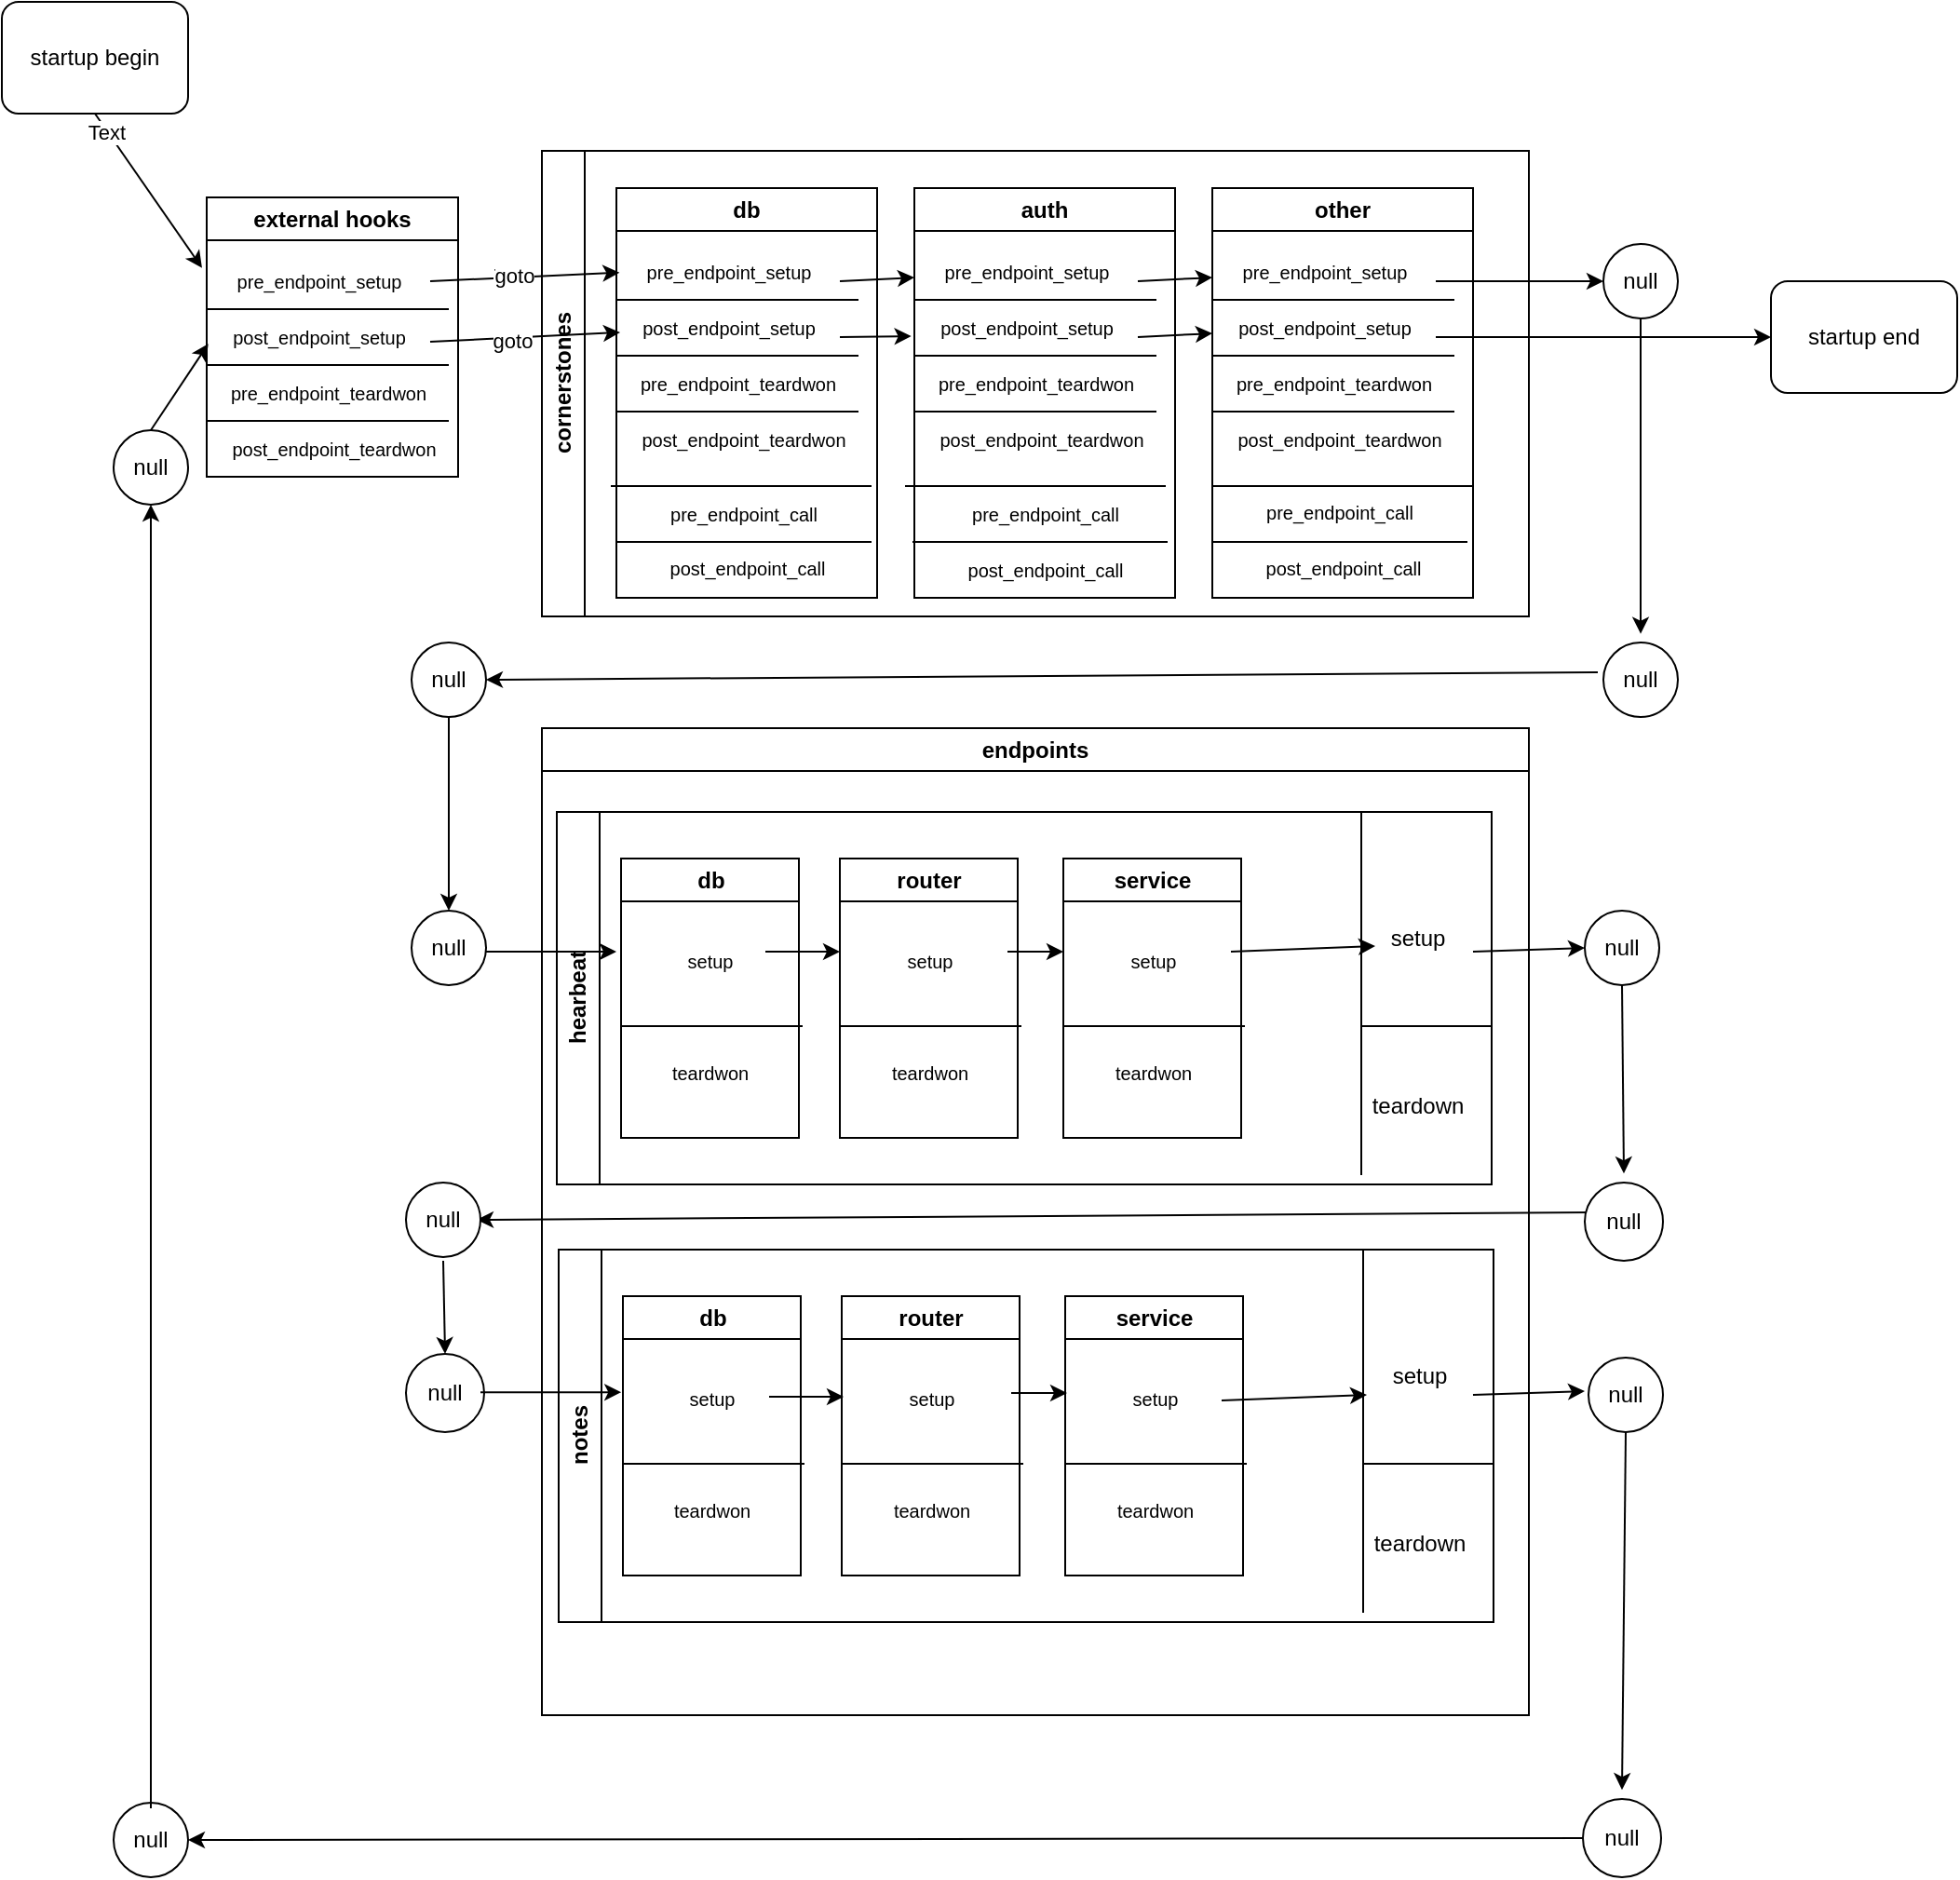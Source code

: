 <mxfile version="22.0.6" type="github">
  <diagram id="C5RBs43oDa-KdzZeNtuy" name="Page-1">
    <mxGraphModel dx="1674" dy="874" grid="1" gridSize="10" guides="1" tooltips="1" connect="1" arrows="1" fold="1" page="1" pageScale="1" pageWidth="1169" pageHeight="827" math="0" shadow="0">
      <root>
        <mxCell id="WIyWlLk6GJQsqaUBKTNV-0" />
        <mxCell id="WIyWlLk6GJQsqaUBKTNV-1" parent="WIyWlLk6GJQsqaUBKTNV-0" />
        <mxCell id="wxCxnNNvscAaYxMl4mgB-0" value="cornerstones" style="swimlane;horizontal=0;whiteSpace=wrap;html=1;" parent="WIyWlLk6GJQsqaUBKTNV-1" vertex="1">
          <mxGeometry x="333" y="190" width="530" height="250" as="geometry" />
        </mxCell>
        <mxCell id="wxCxnNNvscAaYxMl4mgB-6" value="db" style="swimlane;whiteSpace=wrap;html=1;" parent="wxCxnNNvscAaYxMl4mgB-0" vertex="1">
          <mxGeometry x="40" y="20" width="140" height="220" as="geometry" />
        </mxCell>
        <mxCell id="wxCxnNNvscAaYxMl4mgB-9" value="" style="endArrow=none;html=1;rounded=0;" parent="wxCxnNNvscAaYxMl4mgB-6" edge="1">
          <mxGeometry width="50" height="50" relative="1" as="geometry">
            <mxPoint y="60" as="sourcePoint" />
            <mxPoint x="130" y="60" as="targetPoint" />
          </mxGeometry>
        </mxCell>
        <mxCell id="wxCxnNNvscAaYxMl4mgB-10" value="" style="endArrow=none;html=1;rounded=0;" parent="wxCxnNNvscAaYxMl4mgB-6" edge="1">
          <mxGeometry width="50" height="50" relative="1" as="geometry">
            <mxPoint y="90.0" as="sourcePoint" />
            <mxPoint x="130" y="90" as="targetPoint" />
          </mxGeometry>
        </mxCell>
        <mxCell id="wxCxnNNvscAaYxMl4mgB-12" value="" style="endArrow=none;html=1;rounded=0;" parent="wxCxnNNvscAaYxMl4mgB-6" edge="1">
          <mxGeometry width="50" height="50" relative="1" as="geometry">
            <mxPoint y="120" as="sourcePoint" />
            <mxPoint x="130" y="120" as="targetPoint" />
          </mxGeometry>
        </mxCell>
        <mxCell id="wxCxnNNvscAaYxMl4mgB-14" value="&lt;font style=&quot;font-size: 10px;&quot;&gt;post_endpoint_setup&lt;/font&gt;" style="text;html=1;align=center;verticalAlign=middle;resizable=0;points=[];autosize=1;strokeColor=none;fillColor=none;" parent="wxCxnNNvscAaYxMl4mgB-6" vertex="1">
          <mxGeometry y="60" width="120" height="30" as="geometry" />
        </mxCell>
        <mxCell id="wxCxnNNvscAaYxMl4mgB-13" value="&lt;font style=&quot;font-size: 10px;&quot;&gt;pre_endpoint_setup&lt;/font&gt;" style="text;html=1;align=center;verticalAlign=middle;resizable=0;points=[];autosize=1;strokeColor=none;fillColor=none;" parent="wxCxnNNvscAaYxMl4mgB-6" vertex="1">
          <mxGeometry y="30" width="120" height="30" as="geometry" />
        </mxCell>
        <mxCell id="wxCxnNNvscAaYxMl4mgB-16" value="&lt;font style=&quot;font-size: 10px;&quot;&gt;post_endpoint_teardwon&lt;/font&gt;" style="text;html=1;align=center;verticalAlign=middle;resizable=0;points=[];autosize=1;strokeColor=none;fillColor=none;" parent="wxCxnNNvscAaYxMl4mgB-6" vertex="1">
          <mxGeometry x="-2.5" y="120" width="140" height="30" as="geometry" />
        </mxCell>
        <mxCell id="wxCxnNNvscAaYxMl4mgB-15" value="&lt;font style=&quot;font-size: 10px;&quot;&gt;pre_endpoint_teardwon&lt;/font&gt;" style="text;html=1;align=center;verticalAlign=middle;resizable=0;points=[];autosize=1;strokeColor=none;fillColor=none;" parent="wxCxnNNvscAaYxMl4mgB-6" vertex="1">
          <mxGeometry x="-5" y="90" width="140" height="30" as="geometry" />
        </mxCell>
        <mxCell id="wxCxnNNvscAaYxMl4mgB-99" value="" style="endArrow=classic;html=1;rounded=0;" parent="wxCxnNNvscAaYxMl4mgB-6" target="wxCxnNNvscAaYxMl4mgB-22" edge="1">
          <mxGeometry width="50" height="50" relative="1" as="geometry">
            <mxPoint x="120" y="50" as="sourcePoint" />
            <mxPoint x="170" as="targetPoint" />
          </mxGeometry>
        </mxCell>
        <mxCell id="wxCxnNNvscAaYxMl4mgB-163" value="" style="endArrow=classic;html=1;rounded=0;curved=1;entryX=-0.014;entryY=0.65;entryDx=0;entryDy=0;entryPerimeter=0;" parent="wxCxnNNvscAaYxMl4mgB-6" target="wxCxnNNvscAaYxMl4mgB-21" edge="1">
          <mxGeometry width="50" height="50" relative="1" as="geometry">
            <mxPoint x="120" y="80" as="sourcePoint" />
            <mxPoint x="170" y="30" as="targetPoint" />
          </mxGeometry>
        </mxCell>
        <mxCell id="cf1Sw9y1bQ94vo4JbOLM-1" value="" style="endArrow=none;html=1;rounded=0;" edge="1" parent="wxCxnNNvscAaYxMl4mgB-6">
          <mxGeometry width="50" height="50" relative="1" as="geometry">
            <mxPoint x="-3" y="160" as="sourcePoint" />
            <mxPoint x="137" y="160" as="targetPoint" />
          </mxGeometry>
        </mxCell>
        <mxCell id="cf1Sw9y1bQ94vo4JbOLM-2" value="" style="endArrow=none;html=1;rounded=0;" edge="1" parent="wxCxnNNvscAaYxMl4mgB-6">
          <mxGeometry width="50" height="50" relative="1" as="geometry">
            <mxPoint y="190" as="sourcePoint" />
            <mxPoint x="137" y="190" as="targetPoint" />
          </mxGeometry>
        </mxCell>
        <mxCell id="cf1Sw9y1bQ94vo4JbOLM-8" value="&lt;font style=&quot;font-size: 10px;&quot;&gt;pre_endpoint_call&lt;/font&gt;" style="text;html=1;align=center;verticalAlign=middle;resizable=0;points=[];autosize=1;strokeColor=none;fillColor=none;" vertex="1" parent="wxCxnNNvscAaYxMl4mgB-6">
          <mxGeometry x="12.5" y="160" width="110" height="30" as="geometry" />
        </mxCell>
        <mxCell id="cf1Sw9y1bQ94vo4JbOLM-9" value="&lt;font style=&quot;font-size: 10px;&quot;&gt;post_endpoint_call&lt;/font&gt;" style="text;html=1;align=center;verticalAlign=middle;resizable=0;points=[];autosize=1;strokeColor=none;fillColor=none;" vertex="1" parent="wxCxnNNvscAaYxMl4mgB-6">
          <mxGeometry x="15" y="189" width="110" height="30" as="geometry" />
        </mxCell>
        <mxCell id="wxCxnNNvscAaYxMl4mgB-17" value="auth" style="swimlane;whiteSpace=wrap;html=1;" parent="wxCxnNNvscAaYxMl4mgB-0" vertex="1">
          <mxGeometry x="200" y="20" width="140" height="220" as="geometry" />
        </mxCell>
        <mxCell id="wxCxnNNvscAaYxMl4mgB-18" value="" style="endArrow=none;html=1;rounded=0;" parent="wxCxnNNvscAaYxMl4mgB-17" edge="1">
          <mxGeometry width="50" height="50" relative="1" as="geometry">
            <mxPoint y="60" as="sourcePoint" />
            <mxPoint x="130" y="60" as="targetPoint" />
          </mxGeometry>
        </mxCell>
        <mxCell id="wxCxnNNvscAaYxMl4mgB-19" value="" style="endArrow=none;html=1;rounded=0;" parent="wxCxnNNvscAaYxMl4mgB-17" edge="1">
          <mxGeometry width="50" height="50" relative="1" as="geometry">
            <mxPoint y="90.0" as="sourcePoint" />
            <mxPoint x="130" y="90" as="targetPoint" />
          </mxGeometry>
        </mxCell>
        <mxCell id="wxCxnNNvscAaYxMl4mgB-20" value="" style="endArrow=none;html=1;rounded=0;" parent="wxCxnNNvscAaYxMl4mgB-17" edge="1">
          <mxGeometry width="50" height="50" relative="1" as="geometry">
            <mxPoint y="120" as="sourcePoint" />
            <mxPoint x="130" y="120" as="targetPoint" />
          </mxGeometry>
        </mxCell>
        <mxCell id="wxCxnNNvscAaYxMl4mgB-21" value="&lt;font style=&quot;font-size: 10px;&quot;&gt;post_endpoint_setup&lt;/font&gt;" style="text;html=1;align=center;verticalAlign=middle;resizable=0;points=[];autosize=1;strokeColor=none;fillColor=none;" parent="wxCxnNNvscAaYxMl4mgB-17" vertex="1">
          <mxGeometry y="60" width="120" height="30" as="geometry" />
        </mxCell>
        <mxCell id="wxCxnNNvscAaYxMl4mgB-22" value="&lt;font style=&quot;font-size: 10px;&quot;&gt;pre_endpoint_setup&lt;/font&gt;" style="text;html=1;align=center;verticalAlign=middle;resizable=0;points=[];autosize=1;strokeColor=none;fillColor=none;" parent="wxCxnNNvscAaYxMl4mgB-17" vertex="1">
          <mxGeometry y="30" width="120" height="30" as="geometry" />
        </mxCell>
        <mxCell id="wxCxnNNvscAaYxMl4mgB-23" value="&lt;font style=&quot;font-size: 10px;&quot;&gt;post_endpoint_teardwon&lt;/font&gt;" style="text;html=1;align=center;verticalAlign=middle;resizable=0;points=[];autosize=1;strokeColor=none;fillColor=none;" parent="wxCxnNNvscAaYxMl4mgB-17" vertex="1">
          <mxGeometry x="-2.5" y="120" width="140" height="30" as="geometry" />
        </mxCell>
        <mxCell id="wxCxnNNvscAaYxMl4mgB-24" value="&lt;font style=&quot;font-size: 10px;&quot;&gt;pre_endpoint_teardwon&lt;/font&gt;" style="text;html=1;align=center;verticalAlign=middle;resizable=0;points=[];autosize=1;strokeColor=none;fillColor=none;" parent="wxCxnNNvscAaYxMl4mgB-17" vertex="1">
          <mxGeometry x="-5" y="90" width="140" height="30" as="geometry" />
        </mxCell>
        <mxCell id="wxCxnNNvscAaYxMl4mgB-100" value="" style="endArrow=classic;html=1;rounded=0;" parent="wxCxnNNvscAaYxMl4mgB-17" target="wxCxnNNvscAaYxMl4mgB-63" edge="1">
          <mxGeometry width="50" height="50" relative="1" as="geometry">
            <mxPoint x="120" y="50" as="sourcePoint" />
            <mxPoint x="170" as="targetPoint" />
          </mxGeometry>
        </mxCell>
        <mxCell id="wxCxnNNvscAaYxMl4mgB-164" value="" style="endArrow=classic;html=1;rounded=0;curved=1;" parent="wxCxnNNvscAaYxMl4mgB-17" target="wxCxnNNvscAaYxMl4mgB-62" edge="1">
          <mxGeometry width="50" height="50" relative="1" as="geometry">
            <mxPoint x="120" y="80" as="sourcePoint" />
            <mxPoint x="170" y="30" as="targetPoint" />
          </mxGeometry>
        </mxCell>
        <mxCell id="cf1Sw9y1bQ94vo4JbOLM-3" value="" style="endArrow=none;html=1;rounded=0;" edge="1" parent="wxCxnNNvscAaYxMl4mgB-17">
          <mxGeometry width="50" height="50" relative="1" as="geometry">
            <mxPoint x="-5" y="160" as="sourcePoint" />
            <mxPoint x="135" y="160" as="targetPoint" />
          </mxGeometry>
        </mxCell>
        <mxCell id="cf1Sw9y1bQ94vo4JbOLM-4" value="" style="endArrow=none;html=1;rounded=0;" edge="1" parent="wxCxnNNvscAaYxMl4mgB-17">
          <mxGeometry width="50" height="50" relative="1" as="geometry">
            <mxPoint x="-1" y="190" as="sourcePoint" />
            <mxPoint x="136" y="190" as="targetPoint" />
          </mxGeometry>
        </mxCell>
        <mxCell id="cf1Sw9y1bQ94vo4JbOLM-10" value="&lt;font style=&quot;font-size: 10px;&quot;&gt;post_endpoint_call&lt;/font&gt;" style="text;html=1;align=center;verticalAlign=middle;resizable=0;points=[];autosize=1;strokeColor=none;fillColor=none;" vertex="1" parent="wxCxnNNvscAaYxMl4mgB-17">
          <mxGeometry x="15" y="190" width="110" height="30" as="geometry" />
        </mxCell>
        <mxCell id="cf1Sw9y1bQ94vo4JbOLM-13" value="&lt;font style=&quot;font-size: 10px;&quot;&gt;pre_endpoint_call&lt;/font&gt;" style="text;html=1;align=center;verticalAlign=middle;resizable=0;points=[];autosize=1;strokeColor=none;fillColor=none;" vertex="1" parent="wxCxnNNvscAaYxMl4mgB-17">
          <mxGeometry x="15" y="160" width="110" height="30" as="geometry" />
        </mxCell>
        <mxCell id="wxCxnNNvscAaYxMl4mgB-58" value="other" style="swimlane;whiteSpace=wrap;html=1;" parent="wxCxnNNvscAaYxMl4mgB-0" vertex="1">
          <mxGeometry x="360" y="20" width="140" height="220" as="geometry" />
        </mxCell>
        <mxCell id="wxCxnNNvscAaYxMl4mgB-59" value="" style="endArrow=none;html=1;rounded=0;" parent="wxCxnNNvscAaYxMl4mgB-58" edge="1">
          <mxGeometry width="50" height="50" relative="1" as="geometry">
            <mxPoint y="60" as="sourcePoint" />
            <mxPoint x="130" y="60" as="targetPoint" />
          </mxGeometry>
        </mxCell>
        <mxCell id="wxCxnNNvscAaYxMl4mgB-60" value="" style="endArrow=none;html=1;rounded=0;" parent="wxCxnNNvscAaYxMl4mgB-58" edge="1">
          <mxGeometry width="50" height="50" relative="1" as="geometry">
            <mxPoint y="90.0" as="sourcePoint" />
            <mxPoint x="130" y="90" as="targetPoint" />
          </mxGeometry>
        </mxCell>
        <mxCell id="wxCxnNNvscAaYxMl4mgB-61" value="" style="endArrow=none;html=1;rounded=0;" parent="wxCxnNNvscAaYxMl4mgB-58" edge="1">
          <mxGeometry width="50" height="50" relative="1" as="geometry">
            <mxPoint y="120" as="sourcePoint" />
            <mxPoint x="130" y="120" as="targetPoint" />
          </mxGeometry>
        </mxCell>
        <mxCell id="wxCxnNNvscAaYxMl4mgB-62" value="&lt;font style=&quot;font-size: 10px;&quot;&gt;post_endpoint_setup&lt;/font&gt;" style="text;html=1;align=center;verticalAlign=middle;resizable=0;points=[];autosize=1;strokeColor=none;fillColor=none;" parent="wxCxnNNvscAaYxMl4mgB-58" vertex="1">
          <mxGeometry y="60" width="120" height="30" as="geometry" />
        </mxCell>
        <mxCell id="wxCxnNNvscAaYxMl4mgB-63" value="&lt;font style=&quot;font-size: 10px;&quot;&gt;pre_endpoint_setup&lt;/font&gt;" style="text;html=1;align=center;verticalAlign=middle;resizable=0;points=[];autosize=1;strokeColor=none;fillColor=none;" parent="wxCxnNNvscAaYxMl4mgB-58" vertex="1">
          <mxGeometry y="30" width="120" height="30" as="geometry" />
        </mxCell>
        <mxCell id="wxCxnNNvscAaYxMl4mgB-64" value="&lt;font style=&quot;font-size: 10px;&quot;&gt;post_endpoint_teardwon&lt;/font&gt;" style="text;html=1;align=center;verticalAlign=middle;resizable=0;points=[];autosize=1;strokeColor=none;fillColor=none;" parent="wxCxnNNvscAaYxMl4mgB-58" vertex="1">
          <mxGeometry x="-2.5" y="120" width="140" height="30" as="geometry" />
        </mxCell>
        <mxCell id="wxCxnNNvscAaYxMl4mgB-65" value="&lt;font style=&quot;font-size: 10px;&quot;&gt;pre_endpoint_teardwon&lt;/font&gt;" style="text;html=1;align=center;verticalAlign=middle;resizable=0;points=[];autosize=1;strokeColor=none;fillColor=none;" parent="wxCxnNNvscAaYxMl4mgB-58" vertex="1">
          <mxGeometry x="-5" y="90" width="140" height="30" as="geometry" />
        </mxCell>
        <mxCell id="wxCxnNNvscAaYxMl4mgB-108" value="" style="endArrow=classic;html=1;rounded=0;curved=1;entryX=0;entryY=0.5;entryDx=0;entryDy=0;" parent="wxCxnNNvscAaYxMl4mgB-58" target="wxCxnNNvscAaYxMl4mgB-107" edge="1">
          <mxGeometry width="50" height="50" relative="1" as="geometry">
            <mxPoint x="120" y="50" as="sourcePoint" />
            <mxPoint x="170" as="targetPoint" />
          </mxGeometry>
        </mxCell>
        <mxCell id="wxCxnNNvscAaYxMl4mgB-167" value="" style="endArrow=classic;html=1;rounded=0;curved=1;entryX=0;entryY=0.5;entryDx=0;entryDy=0;" parent="wxCxnNNvscAaYxMl4mgB-58" target="wxCxnNNvscAaYxMl4mgB-165" edge="1">
          <mxGeometry width="50" height="50" relative="1" as="geometry">
            <mxPoint x="120" y="80" as="sourcePoint" />
            <mxPoint x="170" y="30" as="targetPoint" />
          </mxGeometry>
        </mxCell>
        <mxCell id="cf1Sw9y1bQ94vo4JbOLM-5" value="" style="endArrow=none;html=1;rounded=0;" edge="1" parent="wxCxnNNvscAaYxMl4mgB-58">
          <mxGeometry width="50" height="50" relative="1" as="geometry">
            <mxPoint y="190" as="sourcePoint" />
            <mxPoint x="137" y="190" as="targetPoint" />
          </mxGeometry>
        </mxCell>
        <mxCell id="cf1Sw9y1bQ94vo4JbOLM-6" value="" style="endArrow=none;html=1;rounded=0;" edge="1" parent="wxCxnNNvscAaYxMl4mgB-58">
          <mxGeometry width="50" height="50" relative="1" as="geometry">
            <mxPoint y="160" as="sourcePoint" />
            <mxPoint x="140" y="160" as="targetPoint" />
          </mxGeometry>
        </mxCell>
        <mxCell id="cf1Sw9y1bQ94vo4JbOLM-11" value="&lt;font style=&quot;font-size: 10px;&quot;&gt;post_endpoint_call&lt;/font&gt;" style="text;html=1;align=center;verticalAlign=middle;resizable=0;points=[];autosize=1;strokeColor=none;fillColor=none;" vertex="1" parent="wxCxnNNvscAaYxMl4mgB-58">
          <mxGeometry x="15" y="189" width="110" height="30" as="geometry" />
        </mxCell>
        <mxCell id="cf1Sw9y1bQ94vo4JbOLM-14" value="&lt;font style=&quot;font-size: 10px;&quot;&gt;pre_endpoint_call&lt;/font&gt;" style="text;html=1;align=center;verticalAlign=middle;resizable=0;points=[];autosize=1;strokeColor=none;fillColor=none;" vertex="1" parent="wxCxnNNvscAaYxMl4mgB-58">
          <mxGeometry x="12.5" y="159" width="110" height="30" as="geometry" />
        </mxCell>
        <mxCell id="wxCxnNNvscAaYxMl4mgB-1" value="endpoints" style="swimlane;whiteSpace=wrap;html=1;" parent="WIyWlLk6GJQsqaUBKTNV-1" vertex="1">
          <mxGeometry x="333" y="500" width="530" height="530" as="geometry">
            <mxRectangle x="230" y="340" width="100" height="30" as="alternateBounds" />
          </mxGeometry>
        </mxCell>
        <mxCell id="wxCxnNNvscAaYxMl4mgB-25" value="&lt;div&gt;hearbeat&lt;/div&gt;" style="swimlane;horizontal=0;whiteSpace=wrap;html=1;" parent="wxCxnNNvscAaYxMl4mgB-1" vertex="1">
          <mxGeometry x="8" y="45" width="502" height="200" as="geometry" />
        </mxCell>
        <mxCell id="wxCxnNNvscAaYxMl4mgB-26" value="db" style="swimlane;whiteSpace=wrap;html=1;" parent="wxCxnNNvscAaYxMl4mgB-25" vertex="1">
          <mxGeometry x="34.5" y="25" width="95.5" height="150" as="geometry" />
        </mxCell>
        <mxCell id="wxCxnNNvscAaYxMl4mgB-28" value="" style="endArrow=none;html=1;rounded=0;" parent="wxCxnNNvscAaYxMl4mgB-26" edge="1">
          <mxGeometry width="50" height="50" relative="1" as="geometry">
            <mxPoint y="90.0" as="sourcePoint" />
            <mxPoint x="97.5" y="90" as="targetPoint" />
          </mxGeometry>
        </mxCell>
        <mxCell id="wxCxnNNvscAaYxMl4mgB-31" value="&lt;font style=&quot;font-size: 10px;&quot;&gt;setup&lt;/font&gt;" style="text;html=1;align=center;verticalAlign=middle;resizable=0;points=[];autosize=1;strokeColor=none;fillColor=none;" parent="wxCxnNNvscAaYxMl4mgB-26" vertex="1">
          <mxGeometry x="22.75" y="40" width="50" height="30" as="geometry" />
        </mxCell>
        <mxCell id="wxCxnNNvscAaYxMl4mgB-33" value="&lt;font style=&quot;font-size: 10px;&quot;&gt;teardwon&lt;/font&gt;" style="text;html=1;align=center;verticalAlign=middle;resizable=0;points=[];autosize=1;strokeColor=none;fillColor=none;" parent="wxCxnNNvscAaYxMl4mgB-26" vertex="1">
          <mxGeometry x="12.75" y="100" width="70" height="30" as="geometry" />
        </mxCell>
        <mxCell id="wxCxnNNvscAaYxMl4mgB-118" value="" style="endArrow=classic;html=1;rounded=0;curved=1;" parent="wxCxnNNvscAaYxMl4mgB-26" edge="1">
          <mxGeometry width="50" height="50" relative="1" as="geometry">
            <mxPoint x="77.5" y="50" as="sourcePoint" />
            <mxPoint x="117.5" y="50" as="targetPoint" />
          </mxGeometry>
        </mxCell>
        <mxCell id="wxCxnNNvscAaYxMl4mgB-116" value="" style="endArrow=classic;html=1;rounded=0;curved=1;" parent="wxCxnNNvscAaYxMl4mgB-26" edge="1">
          <mxGeometry width="50" height="50" relative="1" as="geometry">
            <mxPoint x="-78.1" y="50" as="sourcePoint" />
            <mxPoint x="-2.5" y="50" as="targetPoint" />
          </mxGeometry>
        </mxCell>
        <mxCell id="wxCxnNNvscAaYxMl4mgB-50" value="router" style="swimlane;whiteSpace=wrap;html=1;" parent="wxCxnNNvscAaYxMl4mgB-25" vertex="1">
          <mxGeometry x="152" y="25" width="95.5" height="150" as="geometry" />
        </mxCell>
        <mxCell id="wxCxnNNvscAaYxMl4mgB-51" value="" style="endArrow=none;html=1;rounded=0;" parent="wxCxnNNvscAaYxMl4mgB-50" edge="1">
          <mxGeometry width="50" height="50" relative="1" as="geometry">
            <mxPoint y="90.0" as="sourcePoint" />
            <mxPoint x="97.5" y="90" as="targetPoint" />
          </mxGeometry>
        </mxCell>
        <mxCell id="wxCxnNNvscAaYxMl4mgB-52" value="&lt;font style=&quot;font-size: 10px;&quot;&gt;setup&lt;/font&gt;" style="text;html=1;align=center;verticalAlign=middle;resizable=0;points=[];autosize=1;strokeColor=none;fillColor=none;" parent="wxCxnNNvscAaYxMl4mgB-50" vertex="1">
          <mxGeometry x="22.75" y="40" width="50" height="30" as="geometry" />
        </mxCell>
        <mxCell id="wxCxnNNvscAaYxMl4mgB-53" value="&lt;font style=&quot;font-size: 10px;&quot;&gt;teardwon&lt;/font&gt;" style="text;html=1;align=center;verticalAlign=middle;resizable=0;points=[];autosize=1;strokeColor=none;fillColor=none;" parent="wxCxnNNvscAaYxMl4mgB-50" vertex="1">
          <mxGeometry x="12.75" y="100" width="70" height="30" as="geometry" />
        </mxCell>
        <mxCell id="wxCxnNNvscAaYxMl4mgB-119" value="" style="endArrow=classic;html=1;rounded=0;curved=1;" parent="wxCxnNNvscAaYxMl4mgB-50" edge="1">
          <mxGeometry width="50" height="50" relative="1" as="geometry">
            <mxPoint x="90" y="50" as="sourcePoint" />
            <mxPoint x="120" y="50" as="targetPoint" />
          </mxGeometry>
        </mxCell>
        <mxCell id="wxCxnNNvscAaYxMl4mgB-54" value="service" style="swimlane;whiteSpace=wrap;html=1;" parent="wxCxnNNvscAaYxMl4mgB-25" vertex="1">
          <mxGeometry x="272" y="25" width="95.5" height="150" as="geometry" />
        </mxCell>
        <mxCell id="wxCxnNNvscAaYxMl4mgB-55" value="" style="endArrow=none;html=1;rounded=0;" parent="wxCxnNNvscAaYxMl4mgB-54" edge="1">
          <mxGeometry width="50" height="50" relative="1" as="geometry">
            <mxPoint y="90.0" as="sourcePoint" />
            <mxPoint x="97.5" y="90" as="targetPoint" />
          </mxGeometry>
        </mxCell>
        <mxCell id="wxCxnNNvscAaYxMl4mgB-56" value="&lt;font style=&quot;font-size: 10px;&quot;&gt;setup&lt;/font&gt;" style="text;html=1;align=center;verticalAlign=middle;resizable=0;points=[];autosize=1;strokeColor=none;fillColor=none;" parent="wxCxnNNvscAaYxMl4mgB-54" vertex="1">
          <mxGeometry x="22.75" y="40" width="50" height="30" as="geometry" />
        </mxCell>
        <mxCell id="wxCxnNNvscAaYxMl4mgB-57" value="&lt;font style=&quot;font-size: 10px;&quot;&gt;teardwon&lt;/font&gt;" style="text;html=1;align=center;verticalAlign=middle;resizable=0;points=[];autosize=1;strokeColor=none;fillColor=none;" parent="wxCxnNNvscAaYxMl4mgB-54" vertex="1">
          <mxGeometry x="12.75" y="100" width="70" height="30" as="geometry" />
        </mxCell>
        <mxCell id="wxCxnNNvscAaYxMl4mgB-120" value="" style="endArrow=classic;html=1;rounded=0;curved=1;entryX=0.05;entryY=0.633;entryDx=0;entryDy=0;entryPerimeter=0;" parent="wxCxnNNvscAaYxMl4mgB-54" target="wxCxnNNvscAaYxMl4mgB-68" edge="1">
          <mxGeometry width="50" height="50" relative="1" as="geometry">
            <mxPoint x="90" y="50" as="sourcePoint" />
            <mxPoint x="140" as="targetPoint" />
          </mxGeometry>
        </mxCell>
        <mxCell id="wxCxnNNvscAaYxMl4mgB-66" value="" style="endArrow=none;html=1;rounded=0;" parent="wxCxnNNvscAaYxMl4mgB-25" edge="1">
          <mxGeometry width="50" height="50" relative="1" as="geometry">
            <mxPoint x="432" y="195" as="sourcePoint" />
            <mxPoint x="432" as="targetPoint" />
          </mxGeometry>
        </mxCell>
        <mxCell id="wxCxnNNvscAaYxMl4mgB-67" value="" style="endArrow=none;html=1;rounded=0;" parent="wxCxnNNvscAaYxMl4mgB-25" edge="1">
          <mxGeometry width="50" height="50" relative="1" as="geometry">
            <mxPoint x="432" y="115" as="sourcePoint" />
            <mxPoint x="502" y="115" as="targetPoint" />
          </mxGeometry>
        </mxCell>
        <mxCell id="wxCxnNNvscAaYxMl4mgB-124" value="" style="endArrow=classic;html=1;rounded=0;curved=1;entryX=0;entryY=0.5;entryDx=0;entryDy=0;" parent="wxCxnNNvscAaYxMl4mgB-25" target="wxCxnNNvscAaYxMl4mgB-121" edge="1">
          <mxGeometry width="50" height="50" relative="1" as="geometry">
            <mxPoint x="492" y="75" as="sourcePoint" />
            <mxPoint x="542" y="25" as="targetPoint" />
          </mxGeometry>
        </mxCell>
        <mxCell id="wxCxnNNvscAaYxMl4mgB-70" value="notes" style="swimlane;horizontal=0;whiteSpace=wrap;html=1;" parent="wxCxnNNvscAaYxMl4mgB-1" vertex="1">
          <mxGeometry x="9" y="280" width="502" height="200" as="geometry" />
        </mxCell>
        <mxCell id="wxCxnNNvscAaYxMl4mgB-71" value="db" style="swimlane;whiteSpace=wrap;html=1;" parent="wxCxnNNvscAaYxMl4mgB-70" vertex="1">
          <mxGeometry x="34.5" y="25" width="95.5" height="150" as="geometry" />
        </mxCell>
        <mxCell id="wxCxnNNvscAaYxMl4mgB-72" value="" style="endArrow=none;html=1;rounded=0;" parent="wxCxnNNvscAaYxMl4mgB-71" edge="1">
          <mxGeometry width="50" height="50" relative="1" as="geometry">
            <mxPoint y="90.0" as="sourcePoint" />
            <mxPoint x="97.5" y="90" as="targetPoint" />
          </mxGeometry>
        </mxCell>
        <mxCell id="wxCxnNNvscAaYxMl4mgB-73" value="&lt;font style=&quot;font-size: 10px;&quot;&gt;setup&lt;/font&gt;" style="text;html=1;align=center;verticalAlign=middle;resizable=0;points=[];autosize=1;strokeColor=none;fillColor=none;" parent="wxCxnNNvscAaYxMl4mgB-71" vertex="1">
          <mxGeometry x="22.75" y="40" width="50" height="30" as="geometry" />
        </mxCell>
        <mxCell id="wxCxnNNvscAaYxMl4mgB-74" value="&lt;font style=&quot;font-size: 10px;&quot;&gt;teardwon&lt;/font&gt;" style="text;html=1;align=center;verticalAlign=middle;resizable=0;points=[];autosize=1;strokeColor=none;fillColor=none;" parent="wxCxnNNvscAaYxMl4mgB-71" vertex="1">
          <mxGeometry x="12.75" y="100" width="70" height="30" as="geometry" />
        </mxCell>
        <mxCell id="wxCxnNNvscAaYxMl4mgB-75" value="router" style="swimlane;whiteSpace=wrap;html=1;" parent="wxCxnNNvscAaYxMl4mgB-70" vertex="1">
          <mxGeometry x="152" y="25" width="95.5" height="150" as="geometry" />
        </mxCell>
        <mxCell id="wxCxnNNvscAaYxMl4mgB-76" value="" style="endArrow=none;html=1;rounded=0;" parent="wxCxnNNvscAaYxMl4mgB-75" edge="1">
          <mxGeometry width="50" height="50" relative="1" as="geometry">
            <mxPoint y="90.0" as="sourcePoint" />
            <mxPoint x="97.5" y="90" as="targetPoint" />
          </mxGeometry>
        </mxCell>
        <mxCell id="wxCxnNNvscAaYxMl4mgB-77" value="&lt;font style=&quot;font-size: 10px;&quot;&gt;setup&lt;/font&gt;" style="text;html=1;align=center;verticalAlign=middle;resizable=0;points=[];autosize=1;strokeColor=none;fillColor=none;" parent="wxCxnNNvscAaYxMl4mgB-75" vertex="1">
          <mxGeometry x="22.75" y="40" width="50" height="30" as="geometry" />
        </mxCell>
        <mxCell id="wxCxnNNvscAaYxMl4mgB-78" value="&lt;font style=&quot;font-size: 10px;&quot;&gt;teardwon&lt;/font&gt;" style="text;html=1;align=center;verticalAlign=middle;resizable=0;points=[];autosize=1;strokeColor=none;fillColor=none;" parent="wxCxnNNvscAaYxMl4mgB-75" vertex="1">
          <mxGeometry x="12.75" y="100" width="70" height="30" as="geometry" />
        </mxCell>
        <mxCell id="wxCxnNNvscAaYxMl4mgB-79" value="service" style="swimlane;whiteSpace=wrap;html=1;" parent="wxCxnNNvscAaYxMl4mgB-70" vertex="1">
          <mxGeometry x="272" y="25" width="95.5" height="150" as="geometry" />
        </mxCell>
        <mxCell id="wxCxnNNvscAaYxMl4mgB-80" value="" style="endArrow=none;html=1;rounded=0;" parent="wxCxnNNvscAaYxMl4mgB-79" edge="1">
          <mxGeometry width="50" height="50" relative="1" as="geometry">
            <mxPoint y="90.0" as="sourcePoint" />
            <mxPoint x="97.5" y="90" as="targetPoint" />
          </mxGeometry>
        </mxCell>
        <mxCell id="wxCxnNNvscAaYxMl4mgB-81" value="&lt;font style=&quot;font-size: 10px;&quot;&gt;setup&lt;/font&gt;" style="text;html=1;align=center;verticalAlign=middle;resizable=0;points=[];autosize=1;strokeColor=none;fillColor=none;" parent="wxCxnNNvscAaYxMl4mgB-79" vertex="1">
          <mxGeometry x="22.75" y="40" width="50" height="30" as="geometry" />
        </mxCell>
        <mxCell id="wxCxnNNvscAaYxMl4mgB-82" value="&lt;font style=&quot;font-size: 10px;&quot;&gt;teardwon&lt;/font&gt;" style="text;html=1;align=center;verticalAlign=middle;resizable=0;points=[];autosize=1;strokeColor=none;fillColor=none;" parent="wxCxnNNvscAaYxMl4mgB-79" vertex="1">
          <mxGeometry x="12.75" y="100" width="70" height="30" as="geometry" />
        </mxCell>
        <mxCell id="wxCxnNNvscAaYxMl4mgB-83" value="" style="endArrow=none;html=1;rounded=0;" parent="wxCxnNNvscAaYxMl4mgB-70" edge="1">
          <mxGeometry width="50" height="50" relative="1" as="geometry">
            <mxPoint x="432" y="195" as="sourcePoint" />
            <mxPoint x="432" as="targetPoint" />
          </mxGeometry>
        </mxCell>
        <mxCell id="wxCxnNNvscAaYxMl4mgB-84" value="" style="endArrow=none;html=1;rounded=0;" parent="wxCxnNNvscAaYxMl4mgB-70" edge="1">
          <mxGeometry width="50" height="50" relative="1" as="geometry">
            <mxPoint x="432" y="115" as="sourcePoint" />
            <mxPoint x="502" y="115" as="targetPoint" />
          </mxGeometry>
        </mxCell>
        <mxCell id="wxCxnNNvscAaYxMl4mgB-85" value="setup" style="text;html=1;align=center;verticalAlign=middle;resizable=0;points=[];autosize=1;strokeColor=none;fillColor=none;" parent="wxCxnNNvscAaYxMl4mgB-1" vertex="1">
          <mxGeometry x="446" y="333" width="50" height="30" as="geometry" />
        </mxCell>
        <mxCell id="wxCxnNNvscAaYxMl4mgB-86" value="teardown" style="text;html=1;align=center;verticalAlign=middle;resizable=0;points=[];autosize=1;strokeColor=none;fillColor=none;" parent="wxCxnNNvscAaYxMl4mgB-1" vertex="1">
          <mxGeometry x="436" y="423" width="70" height="30" as="geometry" />
        </mxCell>
        <mxCell id="wxCxnNNvscAaYxMl4mgB-129" value="" style="endArrow=classic;html=1;rounded=0;curved=1;entryX=1;entryY=0.5;entryDx=0;entryDy=0;" parent="wxCxnNNvscAaYxMl4mgB-1" edge="1">
          <mxGeometry width="50" height="50" relative="1" as="geometry">
            <mxPoint x="565" y="260" as="sourcePoint" />
            <mxPoint x="-35" y="264" as="targetPoint" />
          </mxGeometry>
        </mxCell>
        <mxCell id="wxCxnNNvscAaYxMl4mgB-68" value="setup" style="text;html=1;align=center;verticalAlign=middle;resizable=0;points=[];autosize=1;strokeColor=none;fillColor=none;" parent="WIyWlLk6GJQsqaUBKTNV-1" vertex="1">
          <mxGeometry x="778" y="598" width="50" height="30" as="geometry" />
        </mxCell>
        <mxCell id="wxCxnNNvscAaYxMl4mgB-69" value="teardown" style="text;html=1;align=center;verticalAlign=middle;resizable=0;points=[];autosize=1;strokeColor=none;fillColor=none;" parent="WIyWlLk6GJQsqaUBKTNV-1" vertex="1">
          <mxGeometry x="768" y="688" width="70" height="30" as="geometry" />
        </mxCell>
        <mxCell id="wxCxnNNvscAaYxMl4mgB-89" value="external hooks" style="swimlane;whiteSpace=wrap;html=1;" parent="WIyWlLk6GJQsqaUBKTNV-1" vertex="1">
          <mxGeometry x="153" y="215" width="135" height="150" as="geometry" />
        </mxCell>
        <mxCell id="wxCxnNNvscAaYxMl4mgB-90" value="" style="endArrow=none;html=1;rounded=0;" parent="wxCxnNNvscAaYxMl4mgB-89" edge="1">
          <mxGeometry width="50" height="50" relative="1" as="geometry">
            <mxPoint y="60" as="sourcePoint" />
            <mxPoint x="130" y="60" as="targetPoint" />
          </mxGeometry>
        </mxCell>
        <mxCell id="wxCxnNNvscAaYxMl4mgB-91" value="" style="endArrow=none;html=1;rounded=0;" parent="wxCxnNNvscAaYxMl4mgB-89" edge="1">
          <mxGeometry width="50" height="50" relative="1" as="geometry">
            <mxPoint y="90.0" as="sourcePoint" />
            <mxPoint x="130" y="90" as="targetPoint" />
          </mxGeometry>
        </mxCell>
        <mxCell id="wxCxnNNvscAaYxMl4mgB-92" value="" style="endArrow=none;html=1;rounded=0;" parent="wxCxnNNvscAaYxMl4mgB-89" edge="1">
          <mxGeometry width="50" height="50" relative="1" as="geometry">
            <mxPoint y="120" as="sourcePoint" />
            <mxPoint x="130" y="120" as="targetPoint" />
          </mxGeometry>
        </mxCell>
        <mxCell id="wxCxnNNvscAaYxMl4mgB-93" value="&lt;font style=&quot;font-size: 10px;&quot;&gt;post_endpoint_setup&lt;/font&gt;" style="text;html=1;align=center;verticalAlign=middle;resizable=0;points=[];autosize=1;strokeColor=none;fillColor=none;" parent="wxCxnNNvscAaYxMl4mgB-89" vertex="1">
          <mxGeometry y="60" width="120" height="30" as="geometry" />
        </mxCell>
        <mxCell id="wxCxnNNvscAaYxMl4mgB-94" value="&lt;font style=&quot;font-size: 10px;&quot;&gt;pre_endpoint_setup&lt;/font&gt;" style="text;html=1;align=center;verticalAlign=middle;resizable=0;points=[];autosize=1;strokeColor=none;fillColor=none;" parent="wxCxnNNvscAaYxMl4mgB-89" vertex="1">
          <mxGeometry y="30" width="120" height="30" as="geometry" />
        </mxCell>
        <mxCell id="wxCxnNNvscAaYxMl4mgB-95" value="&lt;font style=&quot;font-size: 10px;&quot;&gt;post_endpoint_teardwon&lt;/font&gt;" style="text;html=1;align=center;verticalAlign=middle;resizable=0;points=[];autosize=1;strokeColor=none;fillColor=none;" parent="wxCxnNNvscAaYxMl4mgB-89" vertex="1">
          <mxGeometry x="-2.5" y="120" width="140" height="30" as="geometry" />
        </mxCell>
        <mxCell id="wxCxnNNvscAaYxMl4mgB-96" value="&lt;font style=&quot;font-size: 10px;&quot;&gt;pre_endpoint_teardwon&lt;/font&gt;" style="text;html=1;align=center;verticalAlign=middle;resizable=0;points=[];autosize=1;strokeColor=none;fillColor=none;" parent="wxCxnNNvscAaYxMl4mgB-89" vertex="1">
          <mxGeometry x="-5" y="90" width="140" height="30" as="geometry" />
        </mxCell>
        <mxCell id="wxCxnNNvscAaYxMl4mgB-98" value="" style="endArrow=classic;html=1;rounded=0;entryX=0.014;entryY=0.511;entryDx=0;entryDy=0;entryPerimeter=0;" parent="wxCxnNNvscAaYxMl4mgB-89" target="wxCxnNNvscAaYxMl4mgB-13" edge="1">
          <mxGeometry width="50" height="50" relative="1" as="geometry">
            <mxPoint x="120" y="45" as="sourcePoint" />
            <mxPoint x="170" y="-5" as="targetPoint" />
          </mxGeometry>
        </mxCell>
        <mxCell id="wxCxnNNvscAaYxMl4mgB-155" value="Text" style="edgeLabel;html=1;align=center;verticalAlign=middle;resizable=0;points=[];" parent="wxCxnNNvscAaYxMl4mgB-98" vertex="1" connectable="0">
          <mxGeometry x="-0.147" y="1" relative="1" as="geometry">
            <mxPoint as="offset" />
          </mxGeometry>
        </mxCell>
        <mxCell id="wxCxnNNvscAaYxMl4mgB-161" value="goto" style="edgeLabel;html=1;align=center;verticalAlign=middle;resizable=0;points=[];" parent="wxCxnNNvscAaYxMl4mgB-98" vertex="1" connectable="0">
          <mxGeometry x="-0.13" y="1" relative="1" as="geometry">
            <mxPoint as="offset" />
          </mxGeometry>
        </mxCell>
        <mxCell id="wxCxnNNvscAaYxMl4mgB-103" value="startup begin" style="rounded=1;whiteSpace=wrap;html=1;" parent="WIyWlLk6GJQsqaUBKTNV-1" vertex="1">
          <mxGeometry x="43" y="110" width="100" height="60" as="geometry" />
        </mxCell>
        <mxCell id="wxCxnNNvscAaYxMl4mgB-107" value="null" style="ellipse;whiteSpace=wrap;html=1;aspect=fixed;" parent="WIyWlLk6GJQsqaUBKTNV-1" vertex="1">
          <mxGeometry x="903" y="240" width="40" height="40" as="geometry" />
        </mxCell>
        <mxCell id="wxCxnNNvscAaYxMl4mgB-110" value="null" style="ellipse;whiteSpace=wrap;html=1;aspect=fixed;" parent="WIyWlLk6GJQsqaUBKTNV-1" vertex="1">
          <mxGeometry x="903" y="454" width="40" height="40" as="geometry" />
        </mxCell>
        <mxCell id="wxCxnNNvscAaYxMl4mgB-111" value="" style="endArrow=classic;html=1;rounded=0;curved=1;entryX=0.5;entryY=-0.117;entryDx=0;entryDy=0;entryPerimeter=0;" parent="WIyWlLk6GJQsqaUBKTNV-1" target="wxCxnNNvscAaYxMl4mgB-110" edge="1">
          <mxGeometry width="50" height="50" relative="1" as="geometry">
            <mxPoint x="923" y="280" as="sourcePoint" />
            <mxPoint x="973" y="230" as="targetPoint" />
          </mxGeometry>
        </mxCell>
        <mxCell id="wxCxnNNvscAaYxMl4mgB-113" value="" style="endArrow=classic;html=1;rounded=0;curved=1;entryX=1;entryY=0.5;entryDx=0;entryDy=0;" parent="WIyWlLk6GJQsqaUBKTNV-1" target="wxCxnNNvscAaYxMl4mgB-112" edge="1">
          <mxGeometry width="50" height="50" relative="1" as="geometry">
            <mxPoint x="900" y="470" as="sourcePoint" />
            <mxPoint x="953" y="380" as="targetPoint" />
          </mxGeometry>
        </mxCell>
        <mxCell id="wxCxnNNvscAaYxMl4mgB-114" value="null" style="ellipse;whiteSpace=wrap;html=1;aspect=fixed;" parent="WIyWlLk6GJQsqaUBKTNV-1" vertex="1">
          <mxGeometry x="263" y="598" width="40" height="40" as="geometry" />
        </mxCell>
        <mxCell id="wxCxnNNvscAaYxMl4mgB-115" value="" style="endArrow=classic;html=1;rounded=0;curved=1;entryX=0.5;entryY=0;entryDx=0;entryDy=0;" parent="WIyWlLk6GJQsqaUBKTNV-1" target="wxCxnNNvscAaYxMl4mgB-114" edge="1" source="wxCxnNNvscAaYxMl4mgB-112">
          <mxGeometry width="50" height="50" relative="1" as="geometry">
            <mxPoint x="283" y="460" as="sourcePoint" />
            <mxPoint x="333" y="410" as="targetPoint" />
          </mxGeometry>
        </mxCell>
        <mxCell id="wxCxnNNvscAaYxMl4mgB-121" value="null" style="ellipse;whiteSpace=wrap;html=1;aspect=fixed;" parent="WIyWlLk6GJQsqaUBKTNV-1" vertex="1">
          <mxGeometry x="893" y="598" width="40" height="40" as="geometry" />
        </mxCell>
        <mxCell id="wxCxnNNvscAaYxMl4mgB-122" value="null" style="ellipse;whiteSpace=wrap;html=1;aspect=fixed;" parent="WIyWlLk6GJQsqaUBKTNV-1" vertex="1">
          <mxGeometry x="893" y="744" width="42" height="42" as="geometry" />
        </mxCell>
        <mxCell id="wxCxnNNvscAaYxMl4mgB-123" value="" style="endArrow=classic;html=1;rounded=0;curved=1;entryX=0.5;entryY=-0.117;entryDx=0;entryDy=0;entryPerimeter=0;" parent="WIyWlLk6GJQsqaUBKTNV-1" target="wxCxnNNvscAaYxMl4mgB-122" edge="1">
          <mxGeometry width="50" height="50" relative="1" as="geometry">
            <mxPoint x="913" y="638" as="sourcePoint" />
            <mxPoint x="963" y="588" as="targetPoint" />
          </mxGeometry>
        </mxCell>
        <mxCell id="wxCxnNNvscAaYxMl4mgB-125" value="null" style="ellipse;whiteSpace=wrap;html=1;aspect=fixed;" parent="WIyWlLk6GJQsqaUBKTNV-1" vertex="1">
          <mxGeometry x="260" y="744" width="40" height="40" as="geometry" />
        </mxCell>
        <mxCell id="wxCxnNNvscAaYxMl4mgB-126" value="null" style="ellipse;whiteSpace=wrap;html=1;aspect=fixed;" parent="WIyWlLk6GJQsqaUBKTNV-1" vertex="1">
          <mxGeometry x="260" y="836" width="42" height="42" as="geometry" />
        </mxCell>
        <mxCell id="wxCxnNNvscAaYxMl4mgB-127" value="" style="endArrow=classic;html=1;rounded=0;curved=1;entryX=0.5;entryY=0;entryDx=0;entryDy=0;" parent="WIyWlLk6GJQsqaUBKTNV-1" target="wxCxnNNvscAaYxMl4mgB-126" edge="1">
          <mxGeometry width="50" height="50" relative="1" as="geometry">
            <mxPoint x="280" y="786" as="sourcePoint" />
            <mxPoint x="328" y="670" as="targetPoint" />
          </mxGeometry>
        </mxCell>
        <mxCell id="wxCxnNNvscAaYxMl4mgB-130" value="" style="endArrow=classic;html=1;rounded=0;curved=1;" parent="WIyWlLk6GJQsqaUBKTNV-1" edge="1">
          <mxGeometry width="50" height="50" relative="1" as="geometry">
            <mxPoint x="300" y="856.58" as="sourcePoint" />
            <mxPoint x="375.6" y="856.58" as="targetPoint" />
          </mxGeometry>
        </mxCell>
        <mxCell id="wxCxnNNvscAaYxMl4mgB-132" value="" style="endArrow=classic;html=1;rounded=0;curved=1;" parent="WIyWlLk6GJQsqaUBKTNV-1" edge="1">
          <mxGeometry width="50" height="50" relative="1" as="geometry">
            <mxPoint x="455" y="859" as="sourcePoint" />
            <mxPoint x="495" y="859" as="targetPoint" />
          </mxGeometry>
        </mxCell>
        <mxCell id="wxCxnNNvscAaYxMl4mgB-133" value="" style="endArrow=classic;html=1;rounded=0;curved=1;" parent="WIyWlLk6GJQsqaUBKTNV-1" edge="1">
          <mxGeometry width="50" height="50" relative="1" as="geometry">
            <mxPoint x="585" y="857" as="sourcePoint" />
            <mxPoint x="615" y="857" as="targetPoint" />
          </mxGeometry>
        </mxCell>
        <mxCell id="wxCxnNNvscAaYxMl4mgB-135" value="" style="endArrow=classic;html=1;rounded=0;curved=1;entryX=0.05;entryY=0.633;entryDx=0;entryDy=0;entryPerimeter=0;" parent="WIyWlLk6GJQsqaUBKTNV-1" edge="1">
          <mxGeometry width="50" height="50" relative="1" as="geometry">
            <mxPoint x="698" y="861" as="sourcePoint" />
            <mxPoint x="776" y="858" as="targetPoint" />
          </mxGeometry>
        </mxCell>
        <mxCell id="wxCxnNNvscAaYxMl4mgB-141" value="null" style="ellipse;whiteSpace=wrap;html=1;aspect=fixed;" parent="WIyWlLk6GJQsqaUBKTNV-1" vertex="1">
          <mxGeometry x="895" y="838" width="40" height="40" as="geometry" />
        </mxCell>
        <mxCell id="wxCxnNNvscAaYxMl4mgB-142" value="null" style="ellipse;whiteSpace=wrap;html=1;aspect=fixed;" parent="WIyWlLk6GJQsqaUBKTNV-1" vertex="1">
          <mxGeometry x="892" y="1075" width="42" height="42" as="geometry" />
        </mxCell>
        <mxCell id="wxCxnNNvscAaYxMl4mgB-143" value="" style="endArrow=classic;html=1;rounded=0;curved=1;entryX=0.5;entryY=-0.117;entryDx=0;entryDy=0;entryPerimeter=0;" parent="WIyWlLk6GJQsqaUBKTNV-1" target="wxCxnNNvscAaYxMl4mgB-142" edge="1">
          <mxGeometry width="50" height="50" relative="1" as="geometry">
            <mxPoint x="915" y="878" as="sourcePoint" />
            <mxPoint x="965" y="828" as="targetPoint" />
          </mxGeometry>
        </mxCell>
        <mxCell id="wxCxnNNvscAaYxMl4mgB-144" value="" style="endArrow=classic;html=1;rounded=0;curved=1;entryX=1;entryY=0.5;entryDx=0;entryDy=0;exitX=0;exitY=0.5;exitDx=0;exitDy=0;" parent="WIyWlLk6GJQsqaUBKTNV-1" source="wxCxnNNvscAaYxMl4mgB-142" target="wxCxnNNvscAaYxMl4mgB-146" edge="1">
          <mxGeometry width="50" height="50" relative="1" as="geometry">
            <mxPoint x="908" y="1091" as="sourcePoint" />
            <mxPoint x="308" y="1095" as="targetPoint" />
          </mxGeometry>
        </mxCell>
        <mxCell id="wxCxnNNvscAaYxMl4mgB-146" value="null" style="ellipse;whiteSpace=wrap;html=1;aspect=fixed;" parent="WIyWlLk6GJQsqaUBKTNV-1" vertex="1">
          <mxGeometry x="103" y="1077" width="40" height="40" as="geometry" />
        </mxCell>
        <mxCell id="wxCxnNNvscAaYxMl4mgB-147" value="" style="endArrow=classic;html=1;rounded=0;curved=1;entryX=0;entryY=0.5;entryDx=0;entryDy=0;" parent="WIyWlLk6GJQsqaUBKTNV-1" edge="1">
          <mxGeometry width="50" height="50" relative="1" as="geometry">
            <mxPoint x="833" y="858" as="sourcePoint" />
            <mxPoint x="893" y="856" as="targetPoint" />
          </mxGeometry>
        </mxCell>
        <mxCell id="wxCxnNNvscAaYxMl4mgB-149" value="" style="endArrow=classic;html=1;rounded=0;curved=1;entryX=-0.021;entryY=0.261;entryDx=0;entryDy=0;entryPerimeter=0;exitX=0.5;exitY=1;exitDx=0;exitDy=0;" parent="WIyWlLk6GJQsqaUBKTNV-1" source="wxCxnNNvscAaYxMl4mgB-103" target="wxCxnNNvscAaYxMl4mgB-94" edge="1">
          <mxGeometry width="50" height="50" relative="1" as="geometry">
            <mxPoint x="143" y="160" as="sourcePoint" />
            <mxPoint x="193" y="110" as="targetPoint" />
          </mxGeometry>
        </mxCell>
        <mxCell id="wxCxnNNvscAaYxMl4mgB-168" value="Text" style="edgeLabel;html=1;align=center;verticalAlign=middle;resizable=0;points=[];" parent="wxCxnNNvscAaYxMl4mgB-149" vertex="1" connectable="0">
          <mxGeometry x="-0.78" y="-1" relative="1" as="geometry">
            <mxPoint as="offset" />
          </mxGeometry>
        </mxCell>
        <mxCell id="wxCxnNNvscAaYxMl4mgB-150" value="null" style="ellipse;whiteSpace=wrap;html=1;aspect=fixed;" parent="WIyWlLk6GJQsqaUBKTNV-1" vertex="1">
          <mxGeometry x="103" y="340" width="40" height="40" as="geometry" />
        </mxCell>
        <mxCell id="wxCxnNNvscAaYxMl4mgB-152" value="" style="endArrow=classic;html=1;rounded=0;curved=1;entryX=0.5;entryY=1;entryDx=0;entryDy=0;" parent="WIyWlLk6GJQsqaUBKTNV-1" target="wxCxnNNvscAaYxMl4mgB-150" edge="1">
          <mxGeometry width="50" height="50" relative="1" as="geometry">
            <mxPoint x="123" y="1080" as="sourcePoint" />
            <mxPoint x="173" y="1030" as="targetPoint" />
          </mxGeometry>
        </mxCell>
        <mxCell id="wxCxnNNvscAaYxMl4mgB-153" value="" style="endArrow=classic;html=1;rounded=0;curved=1;entryX=0.007;entryY=0.622;entryDx=0;entryDy=0;entryPerimeter=0;" parent="WIyWlLk6GJQsqaUBKTNV-1" target="wxCxnNNvscAaYxMl4mgB-93" edge="1">
          <mxGeometry width="50" height="50" relative="1" as="geometry">
            <mxPoint x="123" y="340" as="sourcePoint" />
            <mxPoint x="173" y="290" as="targetPoint" />
          </mxGeometry>
        </mxCell>
        <mxCell id="wxCxnNNvscAaYxMl4mgB-158" value="" style="endArrow=classic;html=1;rounded=0;entryX=0.014;entryY=0.511;entryDx=0;entryDy=0;entryPerimeter=0;" parent="WIyWlLk6GJQsqaUBKTNV-1" edge="1">
          <mxGeometry width="50" height="50" relative="1" as="geometry">
            <mxPoint x="273" y="292.5" as="sourcePoint" />
            <mxPoint x="375" y="287.5" as="targetPoint" />
          </mxGeometry>
        </mxCell>
        <mxCell id="wxCxnNNvscAaYxMl4mgB-159" value="Text" style="edgeLabel;html=1;align=center;verticalAlign=middle;resizable=0;points=[];" parent="wxCxnNNvscAaYxMl4mgB-158" vertex="1" connectable="0">
          <mxGeometry x="-0.147" y="1" relative="1" as="geometry">
            <mxPoint as="offset" />
          </mxGeometry>
        </mxCell>
        <mxCell id="wxCxnNNvscAaYxMl4mgB-162" value="goto" style="edgeLabel;html=1;align=center;verticalAlign=middle;resizable=0;points=[];" parent="wxCxnNNvscAaYxMl4mgB-158" vertex="1" connectable="0">
          <mxGeometry x="-0.135" y="-1" relative="1" as="geometry">
            <mxPoint as="offset" />
          </mxGeometry>
        </mxCell>
        <mxCell id="wxCxnNNvscAaYxMl4mgB-165" value="startup end" style="rounded=1;whiteSpace=wrap;html=1;" parent="WIyWlLk6GJQsqaUBKTNV-1" vertex="1">
          <mxGeometry x="993" y="260" width="100" height="60" as="geometry" />
        </mxCell>
        <mxCell id="cf1Sw9y1bQ94vo4JbOLM-0" value="" style="endArrow=classic;html=1;rounded=0;curved=1;entryX=0.5;entryY=0;entryDx=0;entryDy=0;" edge="1" parent="WIyWlLk6GJQsqaUBKTNV-1" target="wxCxnNNvscAaYxMl4mgB-112">
          <mxGeometry width="50" height="50" relative="1" as="geometry">
            <mxPoint x="283" y="460" as="sourcePoint" />
            <mxPoint x="283" y="598" as="targetPoint" />
          </mxGeometry>
        </mxCell>
        <mxCell id="wxCxnNNvscAaYxMl4mgB-112" value="null" style="ellipse;whiteSpace=wrap;html=1;aspect=fixed;" parent="WIyWlLk6GJQsqaUBKTNV-1" vertex="1">
          <mxGeometry x="263" y="454" width="40" height="40" as="geometry" />
        </mxCell>
      </root>
    </mxGraphModel>
  </diagram>
</mxfile>
